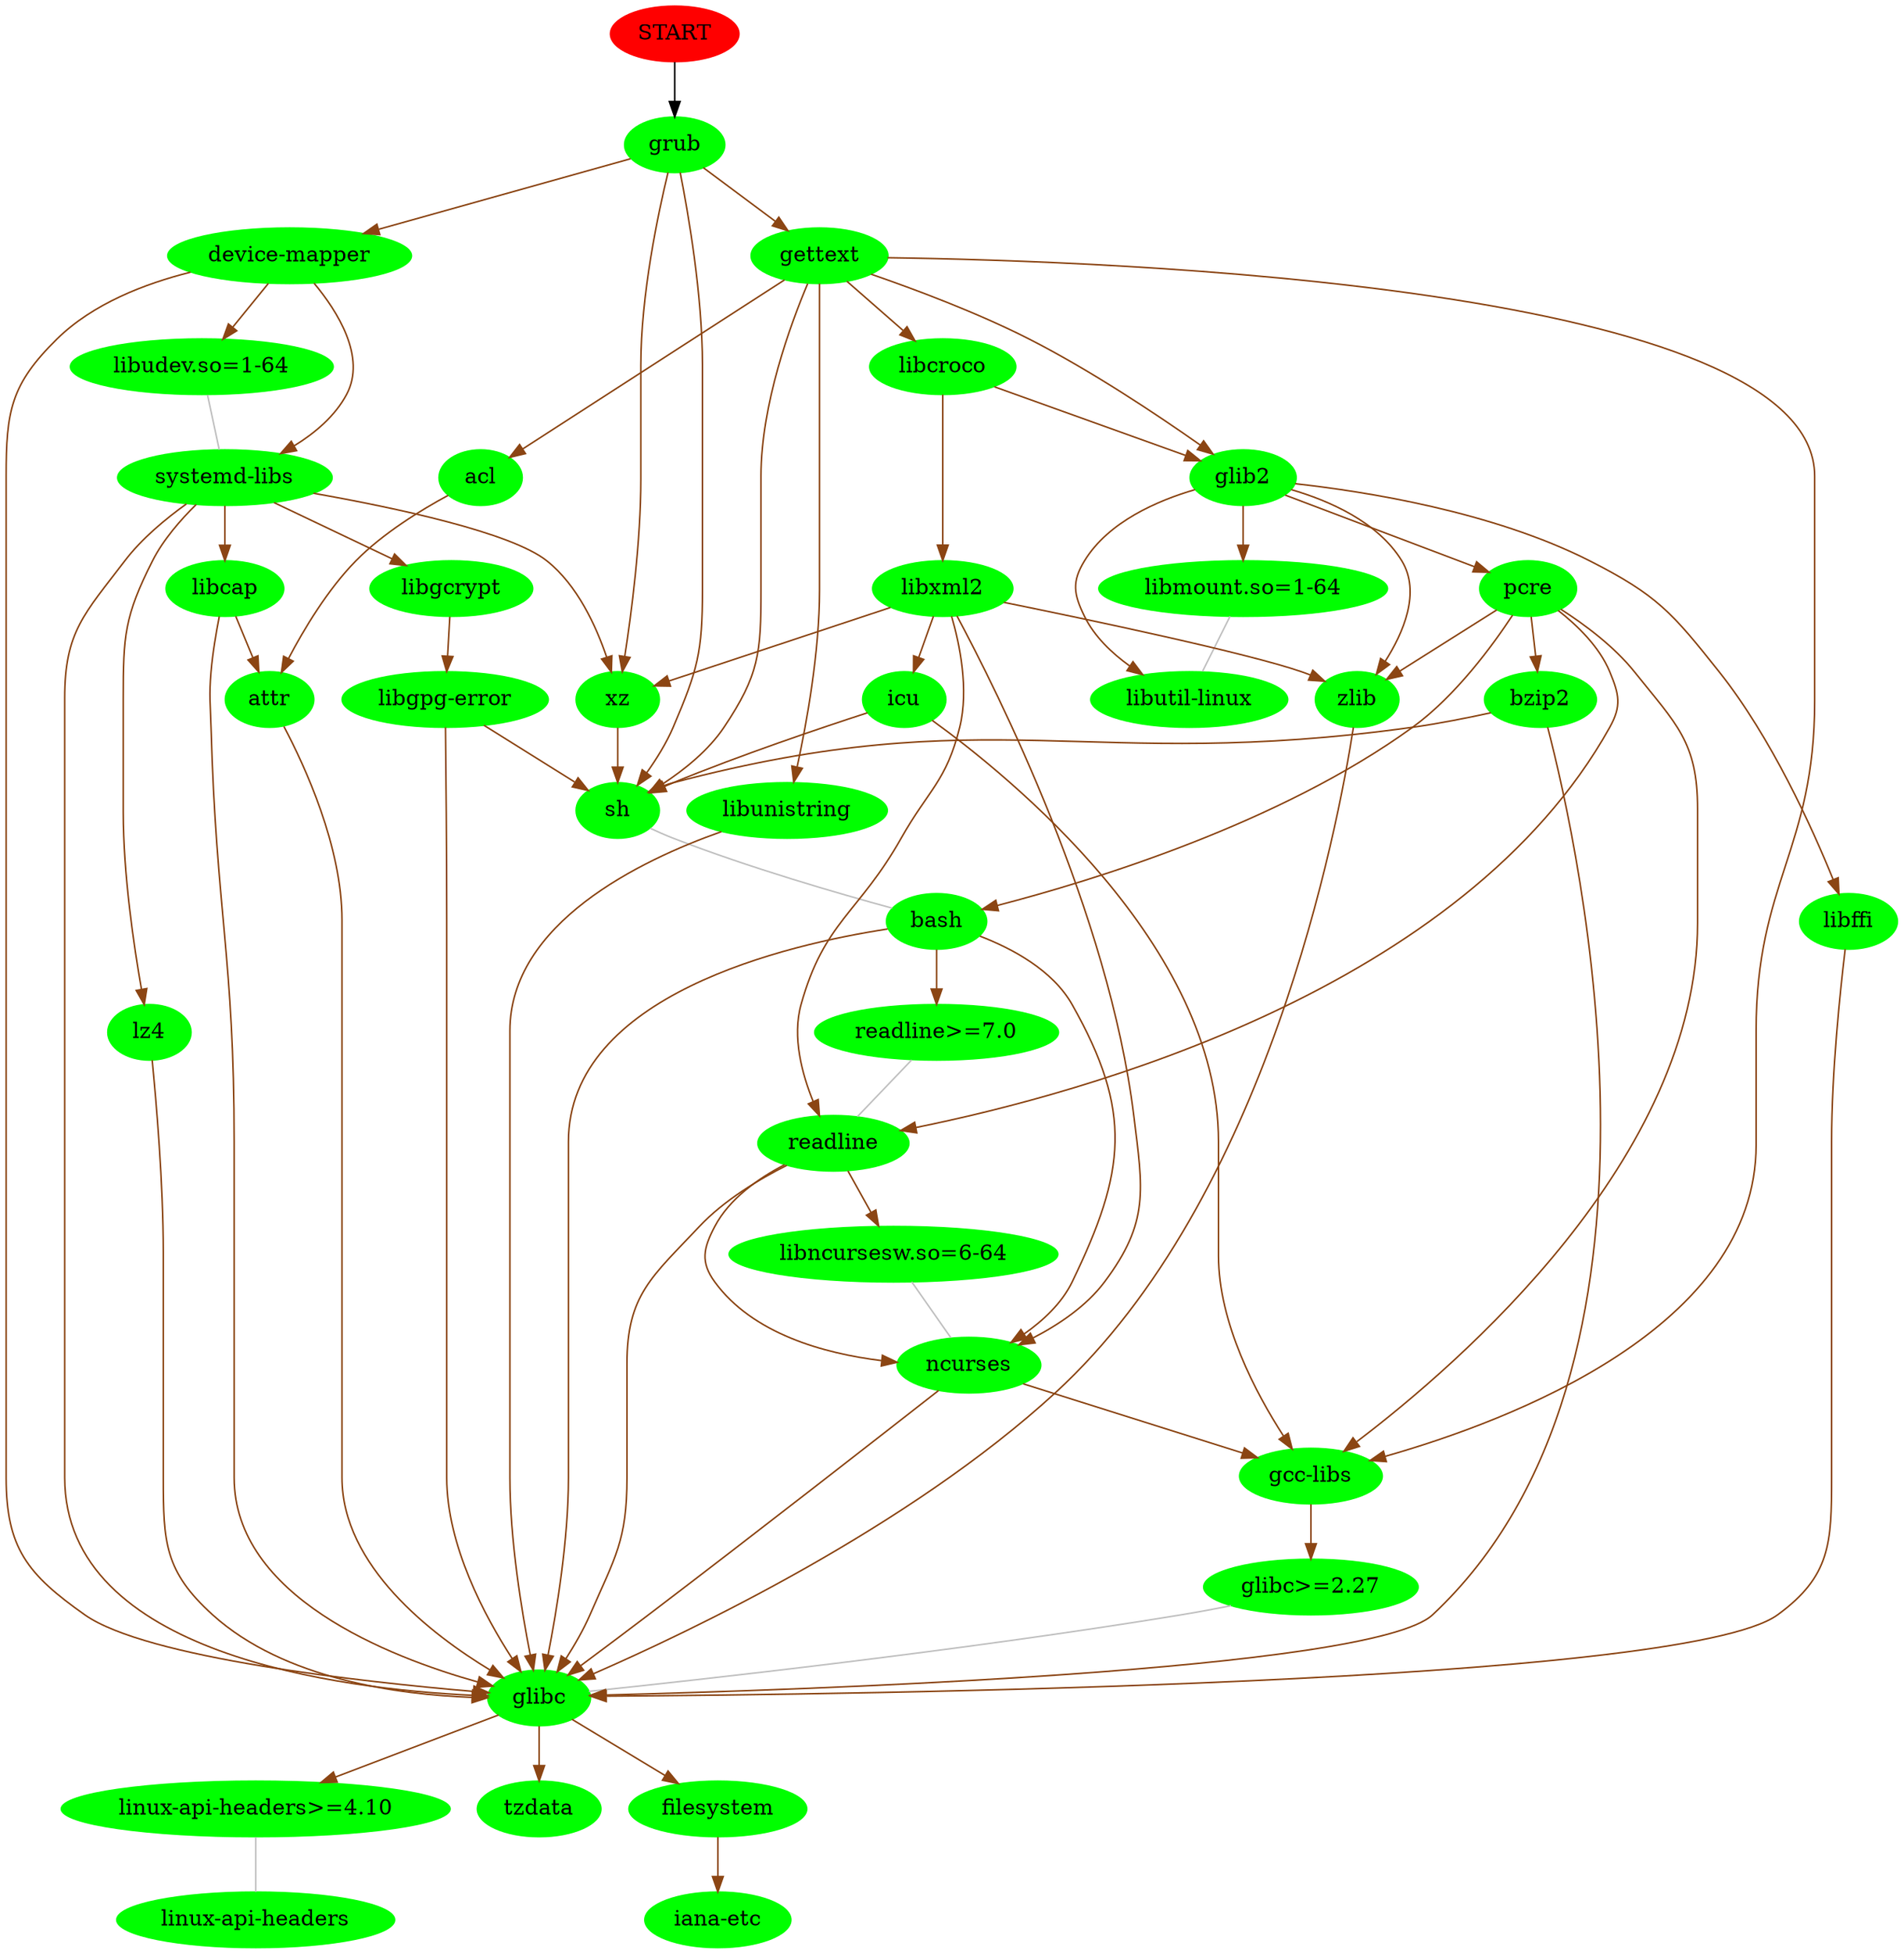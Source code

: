 digraph G { START [color=red, style=filled];
node [style=filled, color=green];
 "START" -> "grub";
"grub" -> "sh" [color=chocolate4];
"sh" -> "bash" [arrowhead=none, color=grey];
"bash" -> "readline>=7.0" [color=chocolate4];
"readline>=7.0" -> "readline" [arrowhead=none, color=grey];
"readline" -> "glibc" [color=chocolate4];
"glibc" -> "linux-api-headers>=4.10" [color=chocolate4];
"linux-api-headers>=4.10" -> "linux-api-headers" [arrowhead=none, color=grey];
"glibc" -> "tzdata" [color=chocolate4];
"glibc" -> "filesystem" [color=chocolate4];
"filesystem" -> "iana-etc" [color=chocolate4];
"readline" -> "ncurses" [color=chocolate4];
"ncurses" -> "glibc" [color=chocolate4];
"ncurses" -> "gcc-libs" [color=chocolate4];
"gcc-libs" -> "glibc>=2.27" [color=chocolate4];
"glibc>=2.27" -> "glibc" [arrowhead=none, color=grey];
"readline" -> "libncursesw.so=6-64" [color=chocolate4];
"libncursesw.so=6-64" -> "ncurses" [arrowhead=none, color=grey];
"bash" -> "glibc" [color=chocolate4];
"bash" -> "ncurses" [color=chocolate4];
"grub" -> "xz" [color=chocolate4];
"xz" -> "sh" [color=chocolate4];
"grub" -> "gettext" [color=chocolate4];
"gettext" -> "gcc-libs" [color=chocolate4];
"gettext" -> "acl" [color=chocolate4];
"acl" -> "attr" [color=chocolate4];
"attr" -> "glibc" [color=chocolate4];
"gettext" -> "sh" [color=chocolate4];
"gettext" -> "glib2" [color=chocolate4];
"glib2" -> "pcre" [color=chocolate4];
"pcre" -> "gcc-libs" [color=chocolate4];
"pcre" -> "readline" [color=chocolate4];
"pcre" -> "zlib" [color=chocolate4];
"zlib" -> "glibc" [color=chocolate4];
"pcre" -> "bzip2" [color=chocolate4];
"bzip2" -> "glibc" [color=chocolate4];
"bzip2" -> "sh" [color=chocolate4];
"pcre" -> "bash" [color=chocolate4];
"glib2" -> "libffi" [color=chocolate4];
"libffi" -> "glibc" [color=chocolate4];
"glib2" -> "libutil-linux" [color=chocolate4];
"glib2" -> "zlib" [color=chocolate4];
"glib2" -> "libmount.so=1-64" [color=chocolate4];
"libmount.so=1-64" -> "libutil-linux" [arrowhead=none, color=grey];
"gettext" -> "libunistring" [color=chocolate4];
"libunistring" -> "glibc" [color=chocolate4];
"gettext" -> "libcroco" [color=chocolate4];
"libcroco" -> "glib2" [color=chocolate4];
"libcroco" -> "libxml2" [color=chocolate4];
"libxml2" -> "zlib" [color=chocolate4];
"libxml2" -> "readline" [color=chocolate4];
"libxml2" -> "ncurses" [color=chocolate4];
"libxml2" -> "xz" [color=chocolate4];
"libxml2" -> "icu" [color=chocolate4];
"icu" -> "gcc-libs" [color=chocolate4];
"icu" -> "sh" [color=chocolate4];
"grub" -> "device-mapper" [color=chocolate4];
"device-mapper" -> "glibc" [color=chocolate4];
"device-mapper" -> "systemd-libs" [color=chocolate4];
"systemd-libs" -> "glibc" [color=chocolate4];
"systemd-libs" -> "libcap" [color=chocolate4];
"libcap" -> "glibc" [color=chocolate4];
"libcap" -> "attr" [color=chocolate4];
"systemd-libs" -> "libgcrypt" [color=chocolate4];
"libgcrypt" -> "libgpg-error" [color=chocolate4];
"libgpg-error" -> "glibc" [color=chocolate4];
"libgpg-error" -> "sh" [color=chocolate4];
"systemd-libs" -> "lz4" [color=chocolate4];
"lz4" -> "glibc" [color=chocolate4];
"systemd-libs" -> "xz" [color=chocolate4];
"device-mapper" -> "libudev.so=1-64" [color=chocolate4];
"libudev.so=1-64" -> "systemd-libs" [arrowhead=none, color=grey];
}
